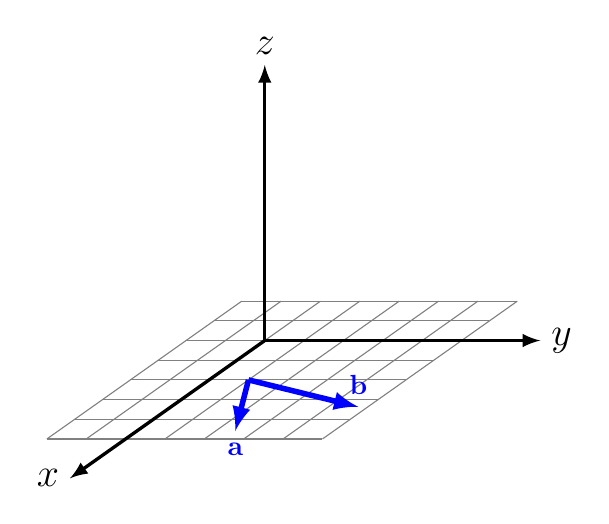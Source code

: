 \begin{tikzpicture}[x={(-0.707cm,-0.5cm)}, y={(1cm,0cm)}, z={(0cm,1cm)}, >=latex, scale=0.5]

% planar grids
\foreach \i in {-2,-1,...,5}{

	\draw[gray] (\i,-2,0) -- (\i,5,0); % xy plane
	\draw[gray] (-2,\i,0) -- (5,\i,0); % xy plane

}

% coordinate axes
\draw[->, very thick] (0,0,0) -- (7, 0,  0) node [left] {\Large $x$};
\draw[->, very thick] (0,0,0) -- (0,  7, 0) node [right] {\Large $y$};
\draw[->, very thick] (0,0,0) -- (0,  0, 7) node [above] {\Large $z$};

% % part 1
% \draw[->, line width=2pt, blue] (1,1,0) -- (1+3*0.5,1+3*0.866,0) node[below] {$\mathbf{a}$};
% \draw[->, line width=2pt, blue] (1,1,0) -- (1-4*0.5,1+4*0.866,0) node[above] {$\mathbf{b}$};

% 2 part A
\def\Ax{2} 
\def\Ay{1} % point A, tails of both vectors are at A
\def\radone{3} % length of the first vector
\def\thetaone{30} % angle the first vector makes with the positive x-axis
\def\radtwo{4} % length of the second vector
\def\theta{40} % angle between second and first vector

% % 2 part B
% \def\Ax{2} 
% \def\Ay{3} % point A, tails of both vectors are at A
% \def\radone{2} % length of the first vector
% \def\thetaone{-60} % angle the first vector makes with the positive x-axis
% \def\radtwo{4} % length of the second vector
% \def\theta{260} % angle between second and first vector


\draw[->, line width=2pt, blue] (\Ax,\Ay,0) -- ({\Ax+\radone*cos(\thetaone)},{\Ay+\radone*sin(\thetaone)},0) node[below] {$\mathbf{a}$};
\draw[->, line width=2pt, blue] (\Ax,\Ay,0) -- ({\Ax+\radtwo*cos(\thetaone + \theta)},{\Ay+\radtwo*sin(\thetaone + \theta)},0) node[above] {$\mathbf{b}$};


\end{tikzpicture}
